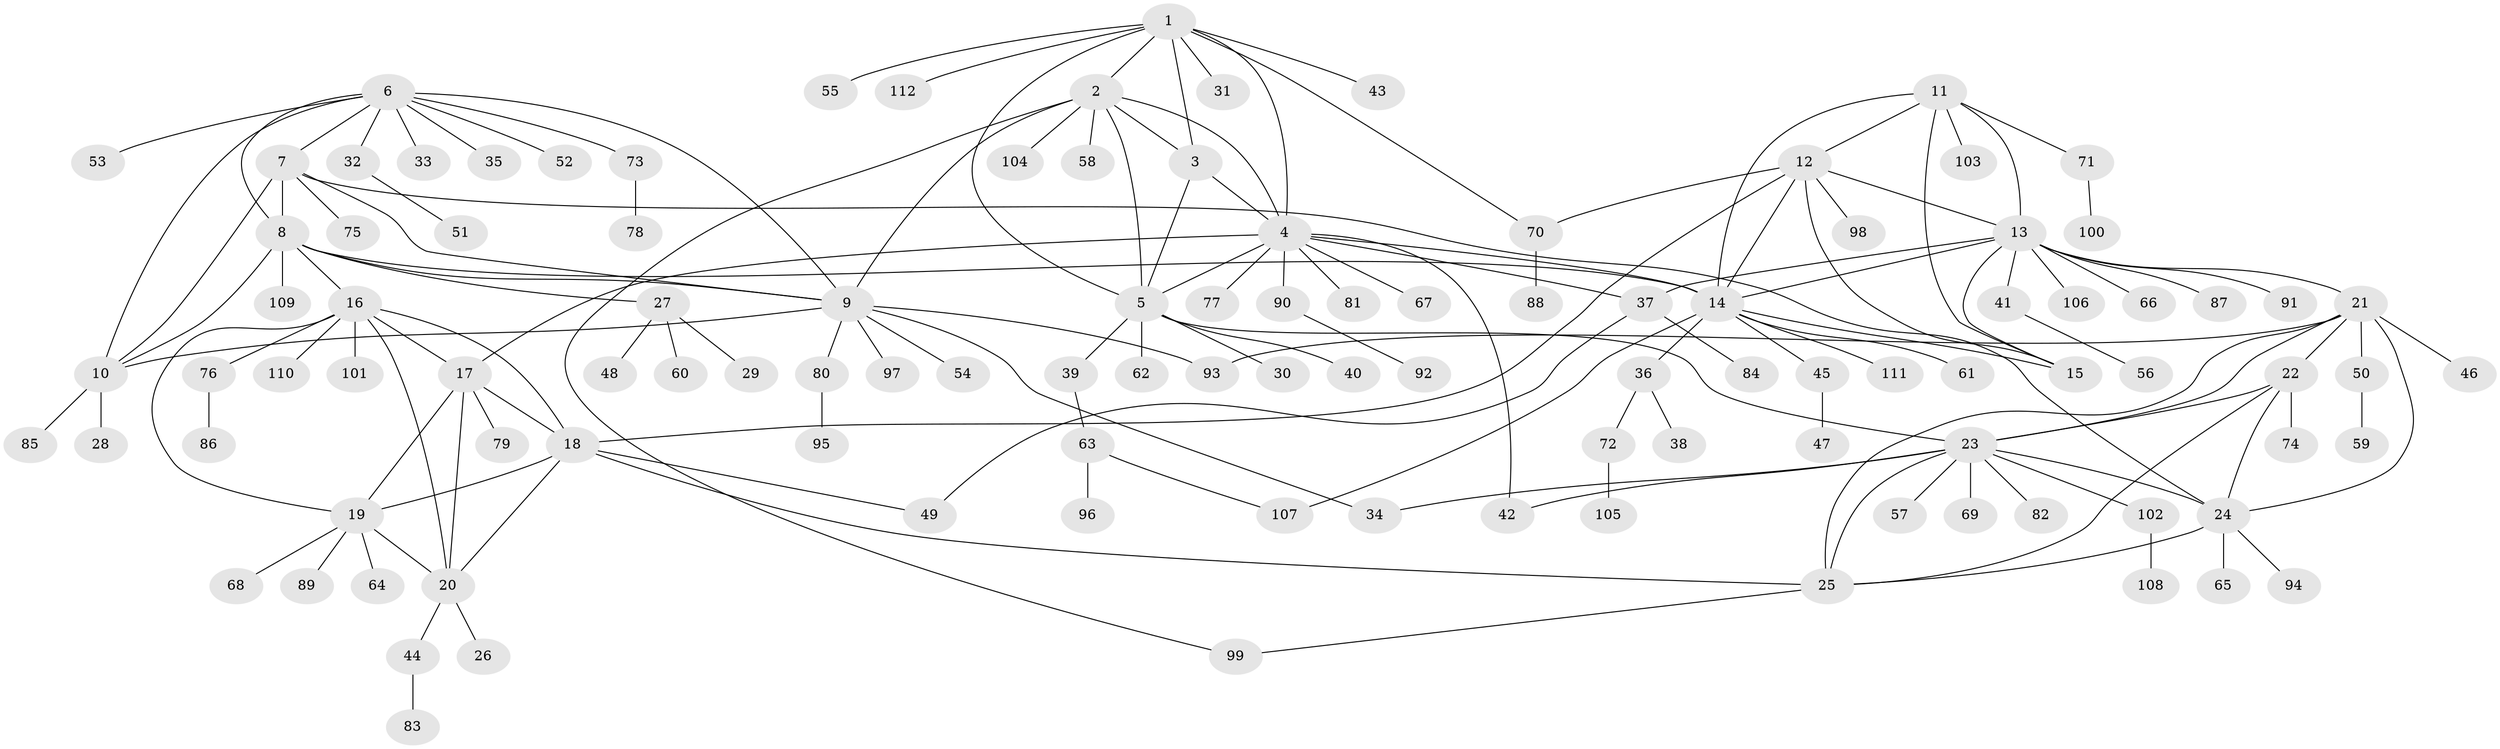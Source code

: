 // Generated by graph-tools (version 1.1) at 2025/54/03/09/25 04:54:16]
// undirected, 112 vertices, 155 edges
graph export_dot {
graph [start="1"]
  node [color=gray90,style=filled];
  1;
  2;
  3;
  4;
  5;
  6;
  7;
  8;
  9;
  10;
  11;
  12;
  13;
  14;
  15;
  16;
  17;
  18;
  19;
  20;
  21;
  22;
  23;
  24;
  25;
  26;
  27;
  28;
  29;
  30;
  31;
  32;
  33;
  34;
  35;
  36;
  37;
  38;
  39;
  40;
  41;
  42;
  43;
  44;
  45;
  46;
  47;
  48;
  49;
  50;
  51;
  52;
  53;
  54;
  55;
  56;
  57;
  58;
  59;
  60;
  61;
  62;
  63;
  64;
  65;
  66;
  67;
  68;
  69;
  70;
  71;
  72;
  73;
  74;
  75;
  76;
  77;
  78;
  79;
  80;
  81;
  82;
  83;
  84;
  85;
  86;
  87;
  88;
  89;
  90;
  91;
  92;
  93;
  94;
  95;
  96;
  97;
  98;
  99;
  100;
  101;
  102;
  103;
  104;
  105;
  106;
  107;
  108;
  109;
  110;
  111;
  112;
  1 -- 2;
  1 -- 3;
  1 -- 4;
  1 -- 5;
  1 -- 31;
  1 -- 43;
  1 -- 55;
  1 -- 70;
  1 -- 112;
  2 -- 3;
  2 -- 4;
  2 -- 5;
  2 -- 9;
  2 -- 58;
  2 -- 99;
  2 -- 104;
  3 -- 4;
  3 -- 5;
  4 -- 5;
  4 -- 14;
  4 -- 17;
  4 -- 37;
  4 -- 42;
  4 -- 67;
  4 -- 77;
  4 -- 81;
  4 -- 90;
  5 -- 23;
  5 -- 30;
  5 -- 39;
  5 -- 40;
  5 -- 62;
  6 -- 7;
  6 -- 8;
  6 -- 9;
  6 -- 10;
  6 -- 32;
  6 -- 33;
  6 -- 35;
  6 -- 52;
  6 -- 53;
  6 -- 73;
  7 -- 8;
  7 -- 9;
  7 -- 10;
  7 -- 24;
  7 -- 75;
  8 -- 9;
  8 -- 10;
  8 -- 14;
  8 -- 16;
  8 -- 27;
  8 -- 109;
  9 -- 10;
  9 -- 34;
  9 -- 54;
  9 -- 80;
  9 -- 93;
  9 -- 97;
  10 -- 28;
  10 -- 85;
  11 -- 12;
  11 -- 13;
  11 -- 14;
  11 -- 15;
  11 -- 71;
  11 -- 103;
  12 -- 13;
  12 -- 14;
  12 -- 15;
  12 -- 18;
  12 -- 70;
  12 -- 98;
  13 -- 14;
  13 -- 15;
  13 -- 21;
  13 -- 37;
  13 -- 41;
  13 -- 66;
  13 -- 87;
  13 -- 91;
  13 -- 106;
  14 -- 15;
  14 -- 36;
  14 -- 45;
  14 -- 61;
  14 -- 107;
  14 -- 111;
  16 -- 17;
  16 -- 18;
  16 -- 19;
  16 -- 20;
  16 -- 76;
  16 -- 101;
  16 -- 110;
  17 -- 18;
  17 -- 19;
  17 -- 20;
  17 -- 79;
  18 -- 19;
  18 -- 20;
  18 -- 25;
  18 -- 49;
  19 -- 20;
  19 -- 64;
  19 -- 68;
  19 -- 89;
  20 -- 26;
  20 -- 44;
  21 -- 22;
  21 -- 23;
  21 -- 24;
  21 -- 25;
  21 -- 46;
  21 -- 50;
  21 -- 93;
  22 -- 23;
  22 -- 24;
  22 -- 25;
  22 -- 74;
  23 -- 24;
  23 -- 25;
  23 -- 34;
  23 -- 42;
  23 -- 57;
  23 -- 69;
  23 -- 82;
  23 -- 102;
  24 -- 25;
  24 -- 65;
  24 -- 94;
  25 -- 99;
  27 -- 29;
  27 -- 48;
  27 -- 60;
  32 -- 51;
  36 -- 38;
  36 -- 72;
  37 -- 49;
  37 -- 84;
  39 -- 63;
  41 -- 56;
  44 -- 83;
  45 -- 47;
  50 -- 59;
  63 -- 96;
  63 -- 107;
  70 -- 88;
  71 -- 100;
  72 -- 105;
  73 -- 78;
  76 -- 86;
  80 -- 95;
  90 -- 92;
  102 -- 108;
}
